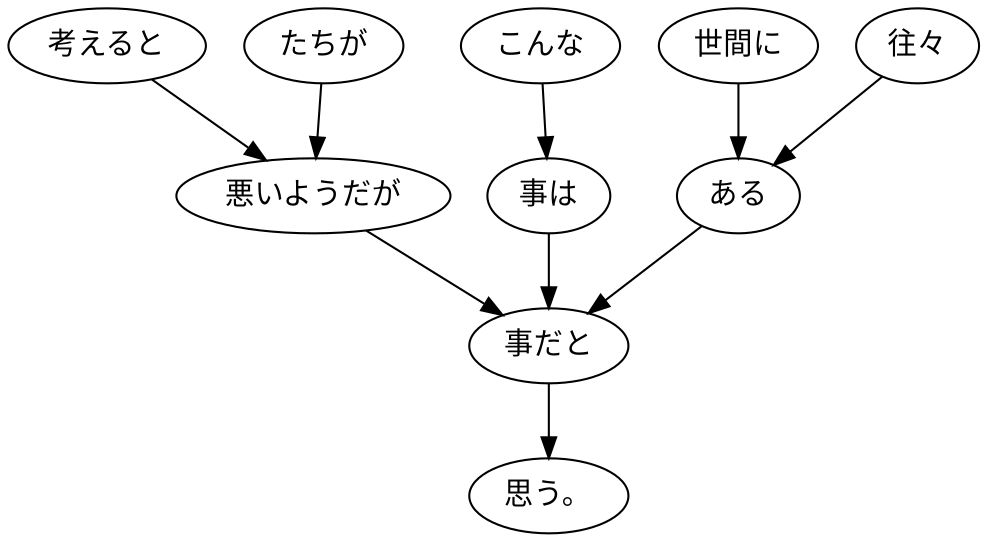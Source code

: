 digraph graph6586 {
	node0 [label="考えると"];
	node1 [label="たちが"];
	node2 [label="悪いようだが"];
	node3 [label="こんな"];
	node4 [label="事は"];
	node5 [label="世間に"];
	node6 [label="往々"];
	node7 [label="ある"];
	node8 [label="事だと"];
	node9 [label="思う。"];
	node0 -> node2;
	node1 -> node2;
	node2 -> node8;
	node3 -> node4;
	node4 -> node8;
	node5 -> node7;
	node6 -> node7;
	node7 -> node8;
	node8 -> node9;
}
